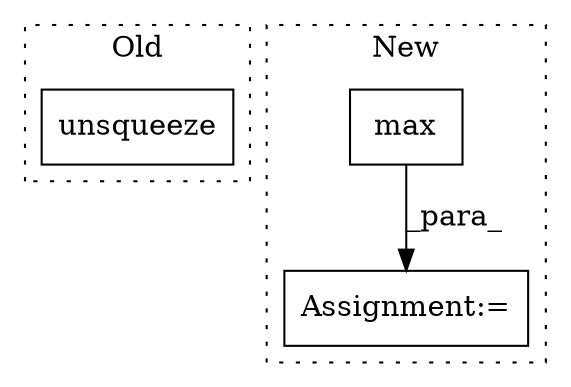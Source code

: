 digraph G {
subgraph cluster0 {
1 [label="unsqueeze" a="32" s="779,790" l="10,1" shape="box"];
label = "Old";
style="dotted";
}
subgraph cluster1 {
2 [label="max" a="32" s="647,657" l="4,1" shape="box"];
3 [label="Assignment:=" a="7" s="809" l="1" shape="box"];
label = "New";
style="dotted";
}
2 -> 3 [label="_para_"];
}